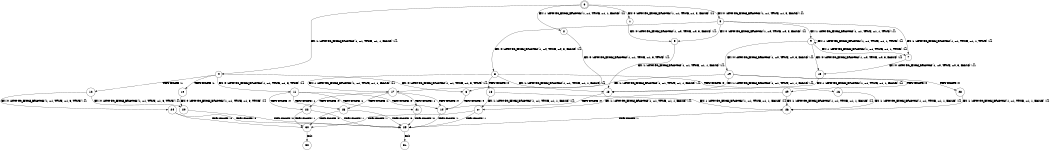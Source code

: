 digraph BCG {
size = "7, 10.5";
center = TRUE;
node [shape = circle];
0 [peripheries = 2];
0 -> 1 [label = "EX !0 !ATOMIC_EXCH_BRANCH (1, +1, TRUE, +1, 3, FALSE) !{}"];
0 -> 2 [label = "EX !1 !ATOMIC_EXCH_BRANCH (1, +1, TRUE, +1, 1, FALSE) !{}"];
0 -> 3 [label = "EX !0 !ATOMIC_EXCH_BRANCH (1, +1, TRUE, +1, 3, FALSE) !{}"];
0 -> 4 [label = "EX !1 !ATOMIC_EXCH_BRANCH (1, +1, TRUE, +1, 1, FALSE) !{}"];
1 -> 5 [label = "EX !0 !ATOMIC_EXCH_BRANCH (1, +0, TRUE, +0, 3, FALSE) !{}"];
2 -> 6 [label = "EX !0 !ATOMIC_EXCH_BRANCH (1, +1, TRUE, +1, 3, TRUE) !{}"];
3 -> 5 [label = "EX !0 !ATOMIC_EXCH_BRANCH (1, +0, TRUE, +0, 3, FALSE) !{}"];
3 -> 7 [label = "EX !1 !ATOMIC_EXCH_BRANCH (1, +1, TRUE, +1, 1, TRUE) !{}"];
3 -> 8 [label = "EX !0 !ATOMIC_EXCH_BRANCH (1, +0, TRUE, +0, 3, FALSE) !{}"];
3 -> 9 [label = "EX !1 !ATOMIC_EXCH_BRANCH (1, +1, TRUE, +1, 1, TRUE) !{}"];
4 -> 6 [label = "EX !0 !ATOMIC_EXCH_BRANCH (1, +1, TRUE, +1, 3, TRUE) !{}"];
4 -> 10 [label = "TERMINATE !1"];
4 -> 11 [label = "EX !0 !ATOMIC_EXCH_BRANCH (1, +1, TRUE, +1, 3, TRUE) !{}"];
4 -> 12 [label = "TERMINATE !1"];
5 -> 13 [label = "EX !1 !ATOMIC_EXCH_BRANCH (1, +1, TRUE, +1, 1, FALSE) !{}"];
6 -> 14 [label = "TERMINATE !0"];
7 -> 15 [label = "EX !0 !ATOMIC_EXCH_BRANCH (1, +0, TRUE, +0, 3, FALSE) !{}"];
8 -> 13 [label = "EX !1 !ATOMIC_EXCH_BRANCH (1, +1, TRUE, +1, 1, FALSE) !{}"];
8 -> 16 [label = "TERMINATE !0"];
8 -> 17 [label = "EX !1 !ATOMIC_EXCH_BRANCH (1, +1, TRUE, +1, 1, FALSE) !{}"];
8 -> 18 [label = "TERMINATE !0"];
9 -> 15 [label = "EX !0 !ATOMIC_EXCH_BRANCH (1, +0, TRUE, +0, 3, FALSE) !{}"];
9 -> 7 [label = "EX !1 !ATOMIC_EXCH_BRANCH (1, +1, TRUE, +1, 1, TRUE) !{}"];
9 -> 19 [label = "EX !0 !ATOMIC_EXCH_BRANCH (1, +0, TRUE, +0, 3, FALSE) !{}"];
9 -> 9 [label = "EX !1 !ATOMIC_EXCH_BRANCH (1, +1, TRUE, +1, 1, TRUE) !{}"];
10 -> 20 [label = "EX !0 !ATOMIC_EXCH_BRANCH (1, +1, TRUE, +1, 3, TRUE) !{}"];
11 -> 14 [label = "TERMINATE !0"];
11 -> 21 [label = "TERMINATE !1"];
11 -> 22 [label = "TERMINATE !0"];
11 -> 23 [label = "TERMINATE !1"];
12 -> 20 [label = "EX !0 !ATOMIC_EXCH_BRANCH (1, +1, TRUE, +1, 3, TRUE) !{}"];
12 -> 24 [label = "EX !0 !ATOMIC_EXCH_BRANCH (1, +1, TRUE, +1, 3, TRUE) !{}"];
13 -> 14 [label = "TERMINATE !0"];
14 -> 25 [label = "TERMINATE !1"];
15 -> 13 [label = "EX !1 !ATOMIC_EXCH_BRANCH (1, +1, TRUE, +1, 1, FALSE) !{}"];
16 -> 26 [label = "EX !1 !ATOMIC_EXCH_BRANCH (1, +1, TRUE, +1, 1, FALSE) !{}"];
17 -> 14 [label = "TERMINATE !0"];
17 -> 21 [label = "TERMINATE !1"];
17 -> 22 [label = "TERMINATE !0"];
17 -> 23 [label = "TERMINATE !1"];
18 -> 26 [label = "EX !1 !ATOMIC_EXCH_BRANCH (1, +1, TRUE, +1, 1, FALSE) !{}"];
18 -> 27 [label = "EX !1 !ATOMIC_EXCH_BRANCH (1, +1, TRUE, +1, 1, FALSE) !{}"];
19 -> 13 [label = "EX !1 !ATOMIC_EXCH_BRANCH (1, +1, TRUE, +1, 1, FALSE) !{}"];
19 -> 28 [label = "TERMINATE !0"];
19 -> 17 [label = "EX !1 !ATOMIC_EXCH_BRANCH (1, +1, TRUE, +1, 1, FALSE) !{}"];
19 -> 29 [label = "TERMINATE !0"];
20 -> 25 [label = "TERMINATE !0"];
21 -> 25 [label = "TERMINATE !0"];
22 -> 25 [label = "TERMINATE !1"];
22 -> 30 [label = "TERMINATE !1"];
23 -> 25 [label = "TERMINATE !0"];
23 -> 30 [label = "TERMINATE !0"];
24 -> 25 [label = "TERMINATE !0"];
24 -> 30 [label = "TERMINATE !0"];
25 -> 31 [label = "exit"];
26 -> 25 [label = "TERMINATE !1"];
27 -> 25 [label = "TERMINATE !1"];
27 -> 30 [label = "TERMINATE !1"];
28 -> 26 [label = "EX !1 !ATOMIC_EXCH_BRANCH (1, +1, TRUE, +1, 1, FALSE) !{}"];
29 -> 26 [label = "EX !1 !ATOMIC_EXCH_BRANCH (1, +1, TRUE, +1, 1, FALSE) !{}"];
29 -> 27 [label = "EX !1 !ATOMIC_EXCH_BRANCH (1, +1, TRUE, +1, 1, FALSE) !{}"];
30 -> 32 [label = "exit"];
}
